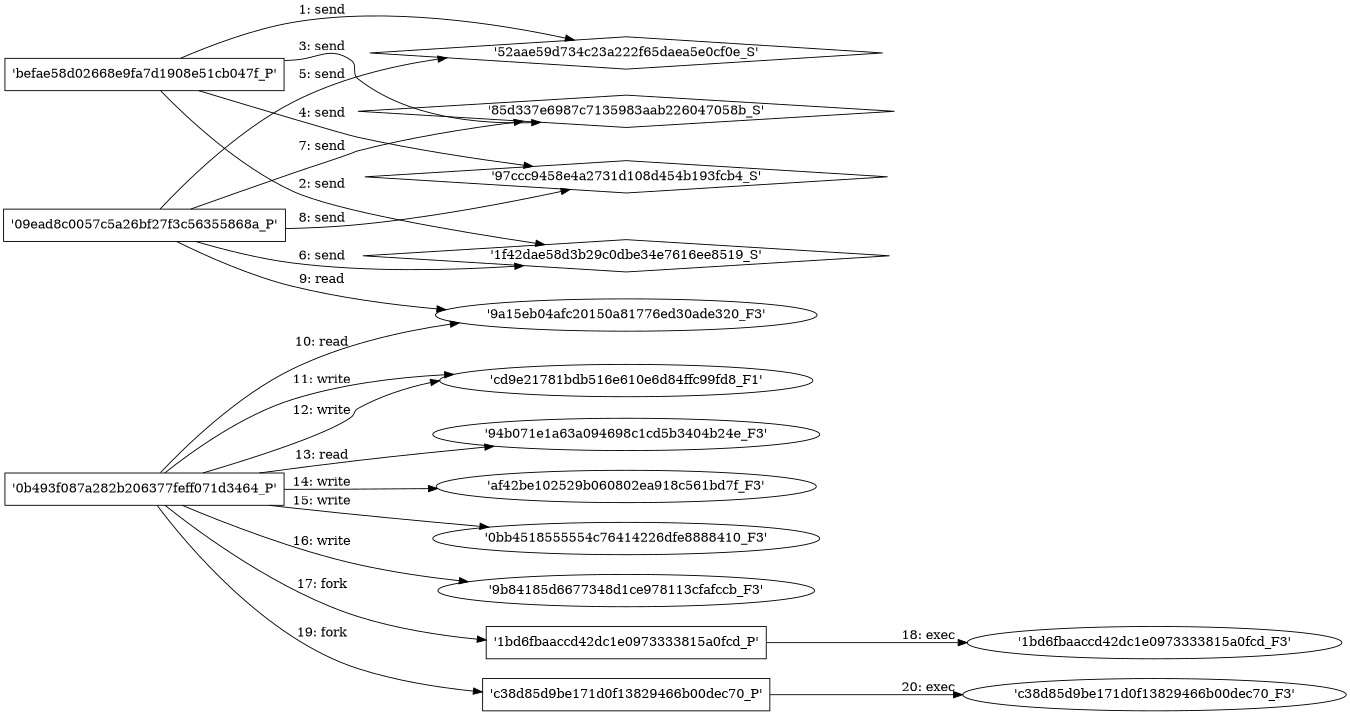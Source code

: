 digraph "D:\Learning\Paper\apt\基于CTI的攻击预警\Dataset\攻击图\ASGfromALLCTI\The Poisoned Archives.dot" {
rankdir="LR"
size="9"
fixedsize="false"
splines="true"
nodesep=0.3
ranksep=0
fontsize=10
overlap="scalexy"
engine= "neato"
	"'52aae59d734c23a222f65daea5e0cf0e_S'" [node_type=Socket shape=diamond]
	"'befae58d02668e9fa7d1908e51cb047f_P'" [node_type=Process shape=box]
	"'befae58d02668e9fa7d1908e51cb047f_P'" -> "'52aae59d734c23a222f65daea5e0cf0e_S'" [label="1: send"]
	"'1f42dae58d3b29c0dbe34e7616ee8519_S'" [node_type=Socket shape=diamond]
	"'befae58d02668e9fa7d1908e51cb047f_P'" [node_type=Process shape=box]
	"'befae58d02668e9fa7d1908e51cb047f_P'" -> "'1f42dae58d3b29c0dbe34e7616ee8519_S'" [label="2: send"]
	"'85d337e6987c7135983aab226047058b_S'" [node_type=Socket shape=diamond]
	"'befae58d02668e9fa7d1908e51cb047f_P'" [node_type=Process shape=box]
	"'befae58d02668e9fa7d1908e51cb047f_P'" -> "'85d337e6987c7135983aab226047058b_S'" [label="3: send"]
	"'97ccc9458e4a2731d108d454b193fcb4_S'" [node_type=Socket shape=diamond]
	"'befae58d02668e9fa7d1908e51cb047f_P'" [node_type=Process shape=box]
	"'befae58d02668e9fa7d1908e51cb047f_P'" -> "'97ccc9458e4a2731d108d454b193fcb4_S'" [label="4: send"]
	"'52aae59d734c23a222f65daea5e0cf0e_S'" [node_type=Socket shape=diamond]
	"'09ead8c0057c5a26bf27f3c56355868a_P'" [node_type=Process shape=box]
	"'09ead8c0057c5a26bf27f3c56355868a_P'" -> "'52aae59d734c23a222f65daea5e0cf0e_S'" [label="5: send"]
	"'1f42dae58d3b29c0dbe34e7616ee8519_S'" [node_type=Socket shape=diamond]
	"'09ead8c0057c5a26bf27f3c56355868a_P'" [node_type=Process shape=box]
	"'09ead8c0057c5a26bf27f3c56355868a_P'" -> "'1f42dae58d3b29c0dbe34e7616ee8519_S'" [label="6: send"]
	"'85d337e6987c7135983aab226047058b_S'" [node_type=Socket shape=diamond]
	"'09ead8c0057c5a26bf27f3c56355868a_P'" [node_type=Process shape=box]
	"'09ead8c0057c5a26bf27f3c56355868a_P'" -> "'85d337e6987c7135983aab226047058b_S'" [label="7: send"]
	"'97ccc9458e4a2731d108d454b193fcb4_S'" [node_type=Socket shape=diamond]
	"'09ead8c0057c5a26bf27f3c56355868a_P'" [node_type=Process shape=box]
	"'09ead8c0057c5a26bf27f3c56355868a_P'" -> "'97ccc9458e4a2731d108d454b193fcb4_S'" [label="8: send"]
	"'9a15eb04afc20150a81776ed30ade320_F3'" [node_type=file shape=ellipse]
	"'09ead8c0057c5a26bf27f3c56355868a_P'" [node_type=Process shape=box]
	"'09ead8c0057c5a26bf27f3c56355868a_P'" -> "'9a15eb04afc20150a81776ed30ade320_F3'" [label="9: read"]
	"'9a15eb04afc20150a81776ed30ade320_F3'" [node_type=file shape=ellipse]
	"'0b493f087a282b206377feff071d3464_P'" [node_type=Process shape=box]
	"'0b493f087a282b206377feff071d3464_P'" -> "'9a15eb04afc20150a81776ed30ade320_F3'" [label="10: read"]
	"'cd9e21781bdb516e610e6d84ffc99fd8_F1'" [node_type=file shape=ellipse]
	"'0b493f087a282b206377feff071d3464_P'" [node_type=Process shape=box]
	"'0b493f087a282b206377feff071d3464_P'" -> "'cd9e21781bdb516e610e6d84ffc99fd8_F1'" [label="11: write"]
	"'cd9e21781bdb516e610e6d84ffc99fd8_F1'" [node_type=file shape=ellipse]
	"'0b493f087a282b206377feff071d3464_P'" [node_type=Process shape=box]
	"'0b493f087a282b206377feff071d3464_P'" -> "'cd9e21781bdb516e610e6d84ffc99fd8_F1'" [label="12: write"]
	"'94b071e1a63a094698c1cd5b3404b24e_F3'" [node_type=file shape=ellipse]
	"'0b493f087a282b206377feff071d3464_P'" [node_type=Process shape=box]
	"'0b493f087a282b206377feff071d3464_P'" -> "'94b071e1a63a094698c1cd5b3404b24e_F3'" [label="13: read"]
	"'af42be102529b060802ea918c561bd7f_F3'" [node_type=file shape=ellipse]
	"'0b493f087a282b206377feff071d3464_P'" [node_type=Process shape=box]
	"'0b493f087a282b206377feff071d3464_P'" -> "'af42be102529b060802ea918c561bd7f_F3'" [label="14: write"]
	"'0bb4518555554c76414226dfe8888410_F3'" [node_type=file shape=ellipse]
	"'0b493f087a282b206377feff071d3464_P'" [node_type=Process shape=box]
	"'0b493f087a282b206377feff071d3464_P'" -> "'0bb4518555554c76414226dfe8888410_F3'" [label="15: write"]
	"'9b84185d6677348d1ce978113cfafccb_F3'" [node_type=file shape=ellipse]
	"'0b493f087a282b206377feff071d3464_P'" [node_type=Process shape=box]
	"'0b493f087a282b206377feff071d3464_P'" -> "'9b84185d6677348d1ce978113cfafccb_F3'" [label="16: write"]
	"'0b493f087a282b206377feff071d3464_P'" [node_type=Process shape=box]
	"'1bd6fbaaccd42dc1e0973333815a0fcd_P'" [node_type=Process shape=box]
	"'0b493f087a282b206377feff071d3464_P'" -> "'1bd6fbaaccd42dc1e0973333815a0fcd_P'" [label="17: fork"]
	"'1bd6fbaaccd42dc1e0973333815a0fcd_P'" [node_type=Process shape=box]
	"'1bd6fbaaccd42dc1e0973333815a0fcd_F3'" [node_type=File shape=ellipse]
	"'1bd6fbaaccd42dc1e0973333815a0fcd_P'" -> "'1bd6fbaaccd42dc1e0973333815a0fcd_F3'" [label="18: exec"]
	"'0b493f087a282b206377feff071d3464_P'" [node_type=Process shape=box]
	"'c38d85d9be171d0f13829466b00dec70_P'" [node_type=Process shape=box]
	"'0b493f087a282b206377feff071d3464_P'" -> "'c38d85d9be171d0f13829466b00dec70_P'" [label="19: fork"]
	"'c38d85d9be171d0f13829466b00dec70_P'" [node_type=Process shape=box]
	"'c38d85d9be171d0f13829466b00dec70_F3'" [node_type=File shape=ellipse]
	"'c38d85d9be171d0f13829466b00dec70_P'" -> "'c38d85d9be171d0f13829466b00dec70_F3'" [label="20: exec"]
}
